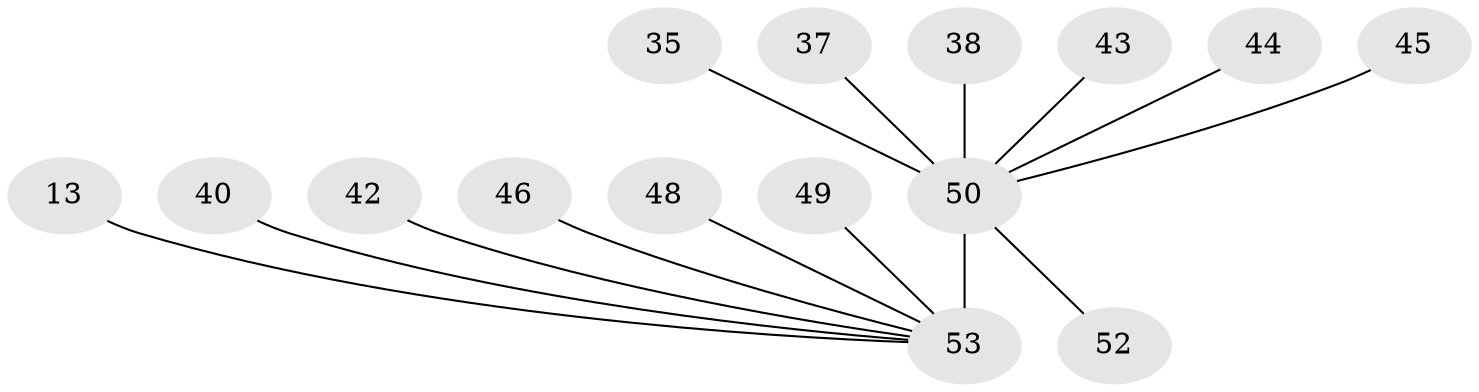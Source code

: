 // original degree distribution, {9: 0.018867924528301886, 4: 0.07547169811320754, 5: 0.05660377358490566, 6: 0.03773584905660377, 8: 0.03773584905660377, 2: 0.24528301886792453, 3: 0.05660377358490566, 1: 0.4716981132075472}
// Generated by graph-tools (version 1.1) at 2025/57/03/04/25 21:57:54]
// undirected, 15 vertices, 14 edges
graph export_dot {
graph [start="1"]
  node [color=gray90,style=filled];
  13 [super="+12"];
  35 [super="+16"];
  37;
  38;
  40 [super="+33"];
  42;
  43 [super="+31"];
  44 [super="+41"];
  45;
  46 [super="+17"];
  48;
  49;
  50 [super="+1+32+34+36"];
  52 [super="+51"];
  53 [super="+20+39+21+47+25+27"];
  13 -- 53 [weight=2];
  35 -- 50 [weight=2];
  37 -- 50;
  38 -- 50;
  40 -- 53;
  42 -- 53;
  43 -- 50;
  44 -- 50;
  45 -- 50;
  46 -- 53;
  48 -- 53;
  49 -- 53;
  50 -- 52;
  50 -- 53 [weight=11];
}
